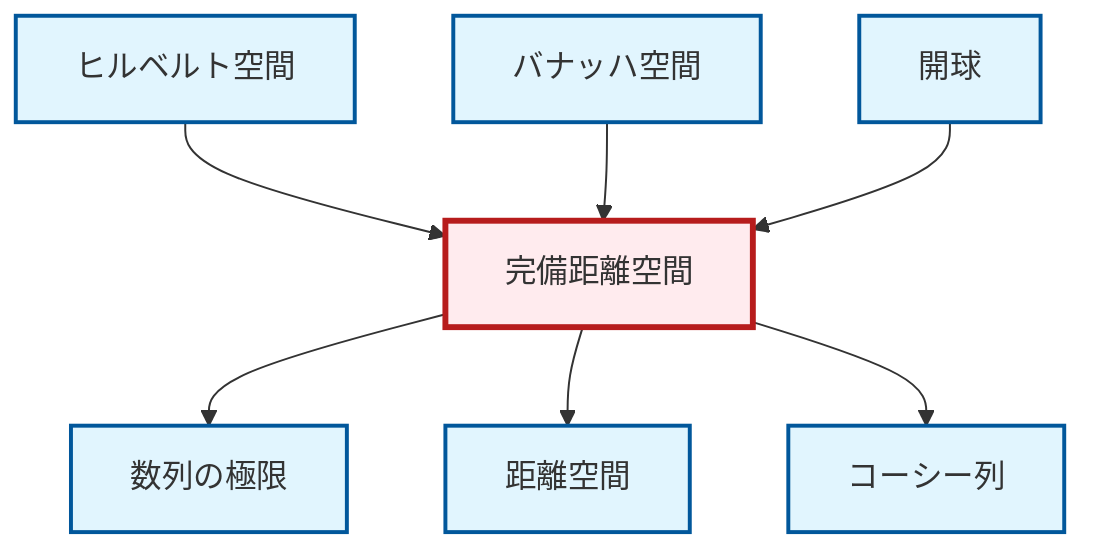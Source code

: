 graph TD
    classDef definition fill:#e1f5fe,stroke:#01579b,stroke-width:2px
    classDef theorem fill:#f3e5f5,stroke:#4a148c,stroke-width:2px
    classDef axiom fill:#fff3e0,stroke:#e65100,stroke-width:2px
    classDef example fill:#e8f5e9,stroke:#1b5e20,stroke-width:2px
    classDef current fill:#ffebee,stroke:#b71c1c,stroke-width:3px
    def-metric-space["距離空間"]:::definition
    def-limit["数列の極限"]:::definition
    def-cauchy-sequence["コーシー列"]:::definition
    def-hilbert-space["ヒルベルト空間"]:::definition
    def-banach-space["バナッハ空間"]:::definition
    def-open-ball["開球"]:::definition
    def-complete-metric-space["完備距離空間"]:::definition
    def-hilbert-space --> def-complete-metric-space
    def-banach-space --> def-complete-metric-space
    def-complete-metric-space --> def-limit
    def-complete-metric-space --> def-metric-space
    def-complete-metric-space --> def-cauchy-sequence
    def-open-ball --> def-complete-metric-space
    class def-complete-metric-space current